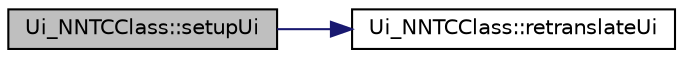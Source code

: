 digraph "Ui_NNTCClass::setupUi"
{
  edge [fontname="Helvetica",fontsize="10",labelfontname="Helvetica",labelfontsize="10"];
  node [fontname="Helvetica",fontsize="10",shape=record];
  rankdir="LR";
  Node4 [label="Ui_NNTCClass::setupUi",height=0.2,width=0.4,color="black", fillcolor="grey75", style="filled", fontcolor="black"];
  Node4 -> Node5 [color="midnightblue",fontsize="10",style="solid",fontname="Helvetica"];
  Node5 [label="Ui_NNTCClass::retranslateUi",height=0.2,width=0.4,color="black", fillcolor="white", style="filled",URL="$class_ui___n_n_t_c_class.html#ad2695a3333b66339fde691ec8384d154"];
}
